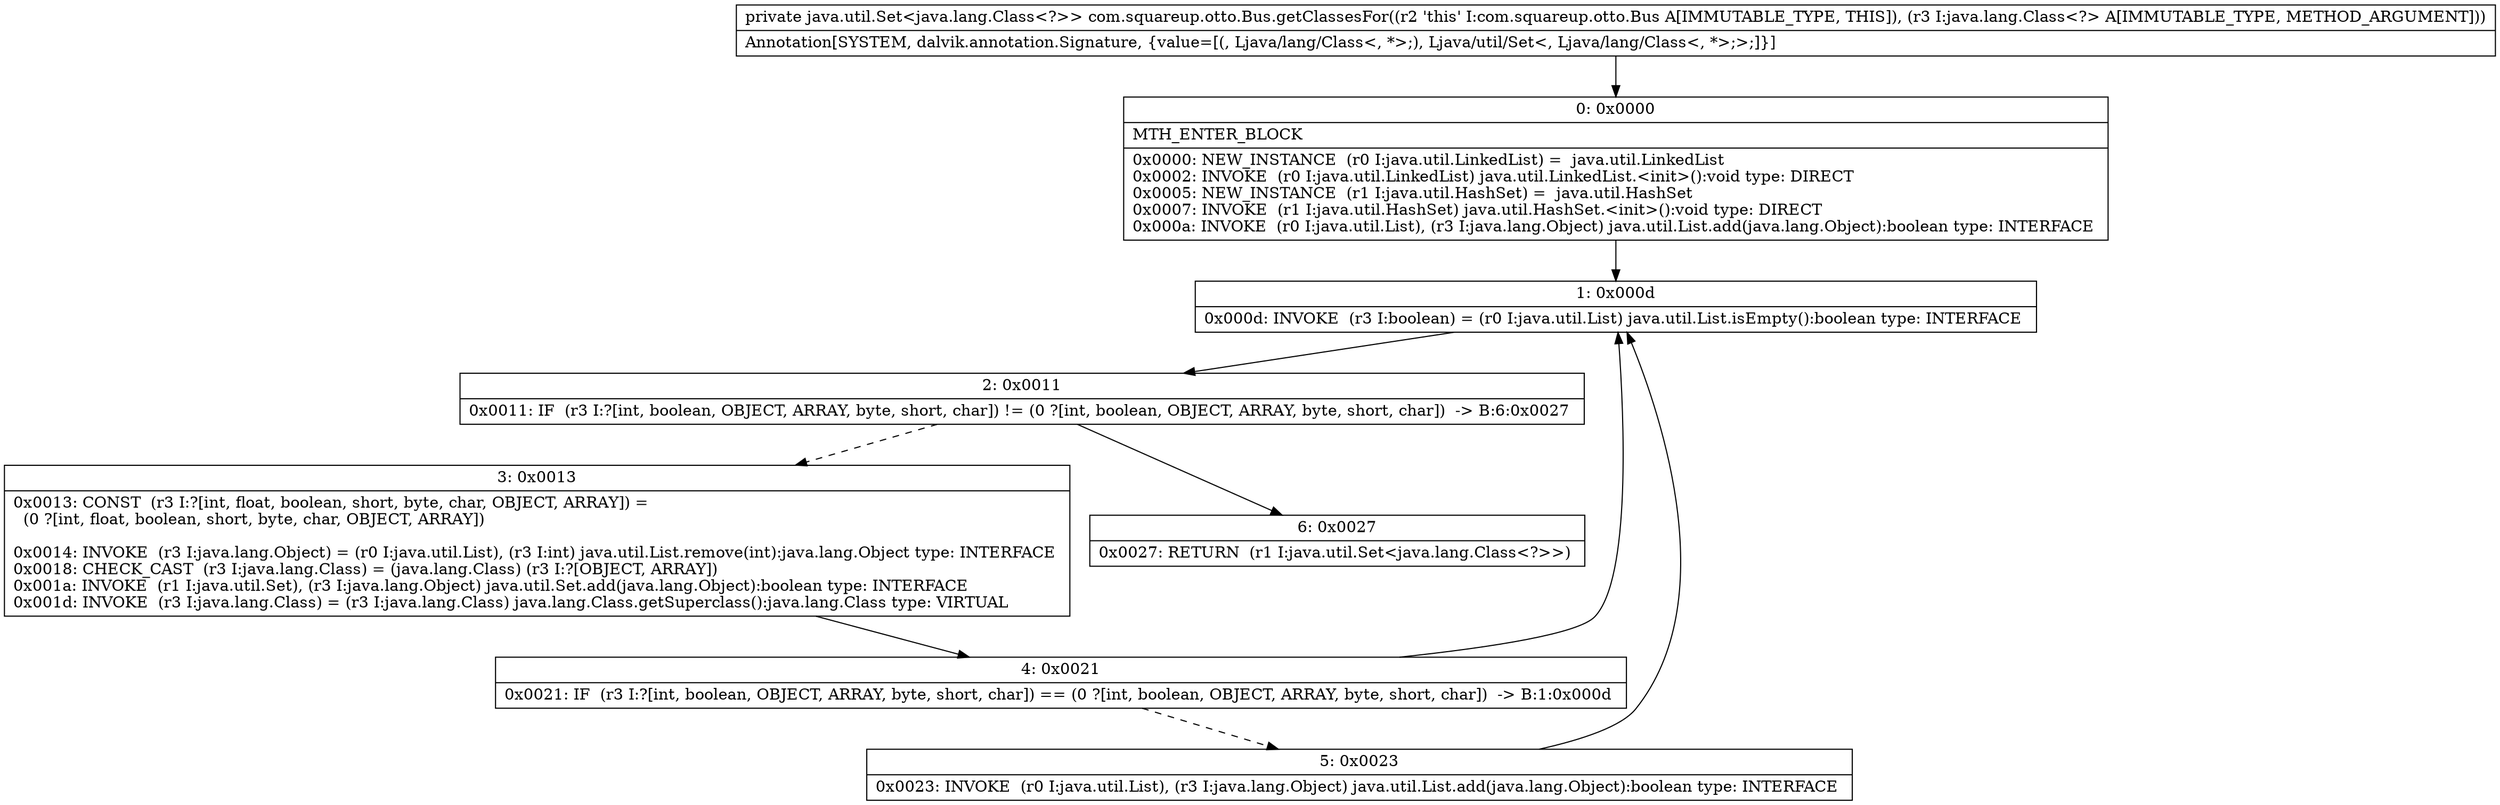 digraph "CFG forcom.squareup.otto.Bus.getClassesFor(Ljava\/lang\/Class;)Ljava\/util\/Set;" {
Node_0 [shape=record,label="{0\:\ 0x0000|MTH_ENTER_BLOCK\l|0x0000: NEW_INSTANCE  (r0 I:java.util.LinkedList) =  java.util.LinkedList \l0x0002: INVOKE  (r0 I:java.util.LinkedList) java.util.LinkedList.\<init\>():void type: DIRECT \l0x0005: NEW_INSTANCE  (r1 I:java.util.HashSet) =  java.util.HashSet \l0x0007: INVOKE  (r1 I:java.util.HashSet) java.util.HashSet.\<init\>():void type: DIRECT \l0x000a: INVOKE  (r0 I:java.util.List), (r3 I:java.lang.Object) java.util.List.add(java.lang.Object):boolean type: INTERFACE \l}"];
Node_1 [shape=record,label="{1\:\ 0x000d|0x000d: INVOKE  (r3 I:boolean) = (r0 I:java.util.List) java.util.List.isEmpty():boolean type: INTERFACE \l}"];
Node_2 [shape=record,label="{2\:\ 0x0011|0x0011: IF  (r3 I:?[int, boolean, OBJECT, ARRAY, byte, short, char]) != (0 ?[int, boolean, OBJECT, ARRAY, byte, short, char])  \-\> B:6:0x0027 \l}"];
Node_3 [shape=record,label="{3\:\ 0x0013|0x0013: CONST  (r3 I:?[int, float, boolean, short, byte, char, OBJECT, ARRAY]) = \l  (0 ?[int, float, boolean, short, byte, char, OBJECT, ARRAY])\l \l0x0014: INVOKE  (r3 I:java.lang.Object) = (r0 I:java.util.List), (r3 I:int) java.util.List.remove(int):java.lang.Object type: INTERFACE \l0x0018: CHECK_CAST  (r3 I:java.lang.Class) = (java.lang.Class) (r3 I:?[OBJECT, ARRAY]) \l0x001a: INVOKE  (r1 I:java.util.Set), (r3 I:java.lang.Object) java.util.Set.add(java.lang.Object):boolean type: INTERFACE \l0x001d: INVOKE  (r3 I:java.lang.Class) = (r3 I:java.lang.Class) java.lang.Class.getSuperclass():java.lang.Class type: VIRTUAL \l}"];
Node_4 [shape=record,label="{4\:\ 0x0021|0x0021: IF  (r3 I:?[int, boolean, OBJECT, ARRAY, byte, short, char]) == (0 ?[int, boolean, OBJECT, ARRAY, byte, short, char])  \-\> B:1:0x000d \l}"];
Node_5 [shape=record,label="{5\:\ 0x0023|0x0023: INVOKE  (r0 I:java.util.List), (r3 I:java.lang.Object) java.util.List.add(java.lang.Object):boolean type: INTERFACE \l}"];
Node_6 [shape=record,label="{6\:\ 0x0027|0x0027: RETURN  (r1 I:java.util.Set\<java.lang.Class\<?\>\>) \l}"];
MethodNode[shape=record,label="{private java.util.Set\<java.lang.Class\<?\>\> com.squareup.otto.Bus.getClassesFor((r2 'this' I:com.squareup.otto.Bus A[IMMUTABLE_TYPE, THIS]), (r3 I:java.lang.Class\<?\> A[IMMUTABLE_TYPE, METHOD_ARGUMENT]))  | Annotation[SYSTEM, dalvik.annotation.Signature, \{value=[(, Ljava\/lang\/Class\<, *\>;), Ljava\/util\/Set\<, Ljava\/lang\/Class\<, *\>;\>;]\}]\l}"];
MethodNode -> Node_0;
Node_0 -> Node_1;
Node_1 -> Node_2;
Node_2 -> Node_3[style=dashed];
Node_2 -> Node_6;
Node_3 -> Node_4;
Node_4 -> Node_1;
Node_4 -> Node_5[style=dashed];
Node_5 -> Node_1;
}

